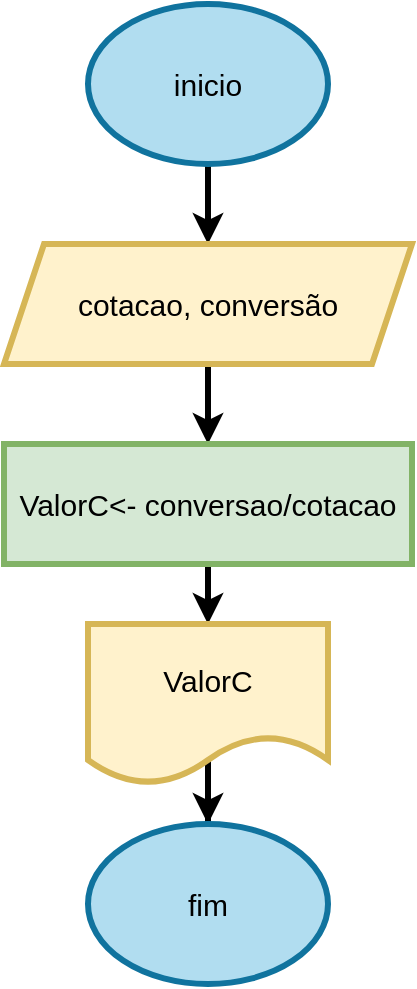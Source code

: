 <mxfile version="21.1.4" type="google">
  <diagram name="Página-1" id="mKJ4z4-TZaW0ZwZecc2k">
    <mxGraphModel grid="1" page="1" gridSize="10" guides="1" tooltips="1" connect="1" arrows="1" fold="1" pageScale="1" pageWidth="827" pageHeight="1169" math="0" shadow="0">
      <root>
        <mxCell id="0" />
        <mxCell id="1" parent="0" />
        <mxCell id="t2e1XKg6kVJbGrGGN3ET-3" value="" style="edgeStyle=orthogonalEdgeStyle;rounded=0;orthogonalLoop=1;jettySize=auto;html=1;strokeWidth=3;fontSize=15;" edge="1" parent="1" source="t2e1XKg6kVJbGrGGN3ET-1" target="t2e1XKg6kVJbGrGGN3ET-2">
          <mxGeometry relative="1" as="geometry" />
        </mxCell>
        <mxCell id="t2e1XKg6kVJbGrGGN3ET-1" value="inicio" style="ellipse;whiteSpace=wrap;html=1;strokeWidth=3;fontSize=15;fillColor=#b1ddf0;strokeColor=#10739e;" vertex="1" parent="1">
          <mxGeometry x="354" y="20" width="120" height="80" as="geometry" />
        </mxCell>
        <mxCell id="t2e1XKg6kVJbGrGGN3ET-5" value="" style="edgeStyle=orthogonalEdgeStyle;rounded=0;orthogonalLoop=1;jettySize=auto;html=1;strokeWidth=3;fontSize=15;" edge="1" parent="1" source="t2e1XKg6kVJbGrGGN3ET-2" target="t2e1XKg6kVJbGrGGN3ET-4">
          <mxGeometry relative="1" as="geometry" />
        </mxCell>
        <mxCell id="t2e1XKg6kVJbGrGGN3ET-2" value="cotacao, conversão" style="shape=parallelogram;perimeter=parallelogramPerimeter;whiteSpace=wrap;html=1;fixedSize=1;strokeWidth=3;fontSize=15;fillColor=#fff2cc;strokeColor=#d6b656;" vertex="1" parent="1">
          <mxGeometry x="312" y="140" width="204" height="60" as="geometry" />
        </mxCell>
        <mxCell id="t2e1XKg6kVJbGrGGN3ET-7" value="" style="edgeStyle=orthogonalEdgeStyle;rounded=0;orthogonalLoop=1;jettySize=auto;html=1;strokeWidth=3;fontSize=15;" edge="1" parent="1" source="t2e1XKg6kVJbGrGGN3ET-4" target="t2e1XKg6kVJbGrGGN3ET-6">
          <mxGeometry relative="1" as="geometry" />
        </mxCell>
        <mxCell id="t2e1XKg6kVJbGrGGN3ET-4" value="ValorC&amp;lt;- conversao/cotacao" style="whiteSpace=wrap;html=1;strokeWidth=3;fontSize=15;fillColor=#d5e8d4;strokeColor=#82b366;" vertex="1" parent="1">
          <mxGeometry x="312" y="240" width="204" height="60" as="geometry" />
        </mxCell>
        <mxCell id="t2e1XKg6kVJbGrGGN3ET-9" value="" style="edgeStyle=orthogonalEdgeStyle;rounded=0;orthogonalLoop=1;jettySize=auto;html=1;exitX=0.5;exitY=0.825;exitDx=0;exitDy=0;exitPerimeter=0;strokeWidth=3;fontSize=15;" edge="1" parent="1" source="t2e1XKg6kVJbGrGGN3ET-6" target="t2e1XKg6kVJbGrGGN3ET-8">
          <mxGeometry relative="1" as="geometry" />
        </mxCell>
        <mxCell id="t2e1XKg6kVJbGrGGN3ET-6" value="ValorC" style="shape=document;whiteSpace=wrap;html=1;boundedLbl=1;strokeWidth=3;fontSize=15;fillColor=#fff2cc;strokeColor=#d6b656;" vertex="1" parent="1">
          <mxGeometry x="354" y="330" width="120" height="80" as="geometry" />
        </mxCell>
        <mxCell id="t2e1XKg6kVJbGrGGN3ET-8" value="fim" style="ellipse;whiteSpace=wrap;html=1;strokeWidth=3;fontSize=15;fillColor=#b1ddf0;strokeColor=#10739e;" vertex="1" parent="1">
          <mxGeometry x="354" y="430" width="120" height="80" as="geometry" />
        </mxCell>
      </root>
    </mxGraphModel>
  </diagram>
</mxfile>
